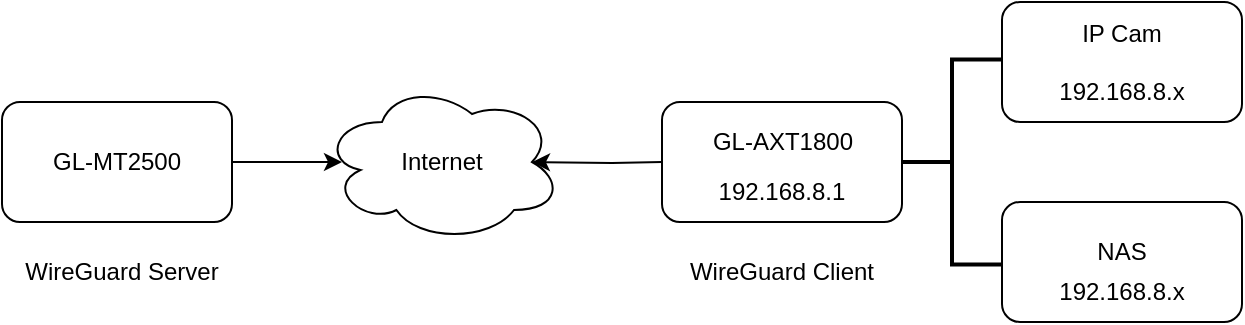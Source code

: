 <mxfile version="21.6.1" type="device">
  <diagram name="Page-1" id="6dx8Omtl3ZCyB9Z_q5uO">
    <mxGraphModel dx="1379" dy="788" grid="1" gridSize="10" guides="1" tooltips="1" connect="1" arrows="1" fold="1" page="1" pageScale="1" pageWidth="850" pageHeight="1100" math="0" shadow="0">
      <root>
        <mxCell id="0" />
        <mxCell id="1" parent="0" />
        <mxCell id="9dUqQbLDxfOc8PUhvbzi-5" value="" style="endArrow=classic;html=1;rounded=0;" parent="1" edge="1">
          <mxGeometry width="50" height="50" relative="1" as="geometry">
            <mxPoint x="200" y="280" as="sourcePoint" />
            <mxPoint x="260" y="280" as="targetPoint" />
          </mxGeometry>
        </mxCell>
        <mxCell id="sEBMJl41vSgjPOp0X1Hk-4" value="" style="group" parent="1" vertex="1" connectable="0">
          <mxGeometry x="250" y="240" width="120" height="80" as="geometry" />
        </mxCell>
        <mxCell id="9dUqQbLDxfOc8PUhvbzi-6" value="" style="ellipse;shape=cloud;whiteSpace=wrap;html=1;" parent="sEBMJl41vSgjPOp0X1Hk-4" vertex="1">
          <mxGeometry width="120" height="80" as="geometry" />
        </mxCell>
        <mxCell id="sEBMJl41vSgjPOp0X1Hk-3" value="Internet" style="text;html=1;strokeColor=none;fillColor=none;align=center;verticalAlign=middle;whiteSpace=wrap;rounded=0;" parent="sEBMJl41vSgjPOp0X1Hk-4" vertex="1">
          <mxGeometry x="30" y="25" width="60" height="30" as="geometry" />
        </mxCell>
        <mxCell id="sEBMJl41vSgjPOp0X1Hk-6" value="" style="strokeWidth=2;html=1;shape=mxgraph.flowchart.annotation_2;align=left;labelPosition=right;pointerEvents=1;rotation=0;" parent="1" vertex="1">
          <mxGeometry x="540" y="228.75" width="50" height="102.5" as="geometry" />
        </mxCell>
        <mxCell id="sEBMJl41vSgjPOp0X1Hk-18" value="" style="group" parent="1" vertex="1" connectable="0">
          <mxGeometry x="590" y="300" width="120" height="60" as="geometry" />
        </mxCell>
        <mxCell id="sEBMJl41vSgjPOp0X1Hk-10" value="" style="rounded=1;whiteSpace=wrap;html=1;" parent="sEBMJl41vSgjPOp0X1Hk-18" vertex="1">
          <mxGeometry width="120" height="60" as="geometry" />
        </mxCell>
        <mxCell id="sEBMJl41vSgjPOp0X1Hk-11" value="192.168.8.x" style="text;html=1;strokeColor=none;fillColor=none;align=center;verticalAlign=middle;whiteSpace=wrap;rounded=0;" parent="sEBMJl41vSgjPOp0X1Hk-18" vertex="1">
          <mxGeometry x="30" y="30" width="60" height="30" as="geometry" />
        </mxCell>
        <mxCell id="sEBMJl41vSgjPOp0X1Hk-16" value="NAS" style="text;html=1;strokeColor=none;fillColor=none;align=center;verticalAlign=middle;whiteSpace=wrap;rounded=0;" parent="sEBMJl41vSgjPOp0X1Hk-18" vertex="1">
          <mxGeometry x="30" y="10" width="60" height="30" as="geometry" />
        </mxCell>
        <mxCell id="sEBMJl41vSgjPOp0X1Hk-25" style="edgeStyle=orthogonalEdgeStyle;rounded=0;orthogonalLoop=1;jettySize=auto;html=1;entryX=0.875;entryY=0.5;entryDx=0;entryDy=0;entryPerimeter=0;" parent="1" target="9dUqQbLDxfOc8PUhvbzi-6" edge="1">
          <mxGeometry relative="1" as="geometry">
            <mxPoint x="420" y="280" as="sourcePoint" />
          </mxGeometry>
        </mxCell>
        <mxCell id="jqKkxdFfpuwMVAvB4wNE-3" value="" style="group" vertex="1" connectable="0" parent="1">
          <mxGeometry x="590" y="200" width="120" height="60" as="geometry" />
        </mxCell>
        <mxCell id="9dUqQbLDxfOc8PUhvbzi-13" value="" style="rounded=1;whiteSpace=wrap;html=1;" parent="jqKkxdFfpuwMVAvB4wNE-3" vertex="1">
          <mxGeometry width="120" height="60" as="geometry" />
        </mxCell>
        <mxCell id="9dUqQbLDxfOc8PUhvbzi-15" value="192.168.8.x" style="text;html=1;strokeColor=none;fillColor=none;align=center;verticalAlign=middle;whiteSpace=wrap;rounded=0;" parent="jqKkxdFfpuwMVAvB4wNE-3" vertex="1">
          <mxGeometry x="30" y="30" width="60" height="30" as="geometry" />
        </mxCell>
        <mxCell id="sEBMJl41vSgjPOp0X1Hk-15" value="IP Cam" style="text;html=1;strokeColor=none;fillColor=none;align=center;verticalAlign=middle;whiteSpace=wrap;rounded=0;" parent="jqKkxdFfpuwMVAvB4wNE-3" vertex="1">
          <mxGeometry x="30" y="1.25" width="60" height="30" as="geometry" />
        </mxCell>
        <mxCell id="jqKkxdFfpuwMVAvB4wNE-4" value="" style="group" vertex="1" connectable="0" parent="1">
          <mxGeometry x="420" y="250" width="120" height="100" as="geometry" />
        </mxCell>
        <mxCell id="9dUqQbLDxfOc8PUhvbzi-9" value="" style="rounded=1;whiteSpace=wrap;html=1;" parent="jqKkxdFfpuwMVAvB4wNE-4" vertex="1">
          <mxGeometry width="120" height="60" as="geometry" />
        </mxCell>
        <mxCell id="9dUqQbLDxfOc8PUhvbzi-10" value="GL-AXT1800" style="text;html=1;strokeColor=none;fillColor=none;align=center;verticalAlign=middle;whiteSpace=wrap;rounded=0;" parent="jqKkxdFfpuwMVAvB4wNE-4" vertex="1">
          <mxGeometry x="18.75" width="82.5" height="40" as="geometry" />
        </mxCell>
        <mxCell id="sEBMJl41vSgjPOp0X1Hk-13" value="192.168.8.1" style="text;html=1;strokeColor=none;fillColor=none;align=center;verticalAlign=middle;whiteSpace=wrap;rounded=0;" parent="jqKkxdFfpuwMVAvB4wNE-4" vertex="1">
          <mxGeometry x="30" y="30" width="60" height="30" as="geometry" />
        </mxCell>
        <mxCell id="jqKkxdFfpuwMVAvB4wNE-2" value="WireGuard Client" style="text;html=1;strokeColor=none;fillColor=none;align=center;verticalAlign=middle;whiteSpace=wrap;rounded=0;" vertex="1" parent="jqKkxdFfpuwMVAvB4wNE-4">
          <mxGeometry y="70" width="120" height="30" as="geometry" />
        </mxCell>
        <mxCell id="jqKkxdFfpuwMVAvB4wNE-5" value="" style="group" vertex="1" connectable="0" parent="1">
          <mxGeometry x="90" y="250" width="115" height="100" as="geometry" />
        </mxCell>
        <mxCell id="9dUqQbLDxfOc8PUhvbzi-1" value="" style="rounded=1;whiteSpace=wrap;html=1;" parent="jqKkxdFfpuwMVAvB4wNE-5" vertex="1">
          <mxGeometry width="115" height="60" as="geometry" />
        </mxCell>
        <mxCell id="9dUqQbLDxfOc8PUhvbzi-2" value="GL-MT2500" style="text;html=1;strokeColor=none;fillColor=none;align=center;verticalAlign=middle;whiteSpace=wrap;rounded=0;" parent="jqKkxdFfpuwMVAvB4wNE-5" vertex="1">
          <mxGeometry width="115" height="60" as="geometry" />
        </mxCell>
        <mxCell id="jqKkxdFfpuwMVAvB4wNE-1" value="WireGuard Server" style="text;html=1;strokeColor=none;fillColor=none;align=center;verticalAlign=middle;whiteSpace=wrap;rounded=0;" vertex="1" parent="jqKkxdFfpuwMVAvB4wNE-5">
          <mxGeometry x="5" y="70" width="110" height="30" as="geometry" />
        </mxCell>
      </root>
    </mxGraphModel>
  </diagram>
</mxfile>
